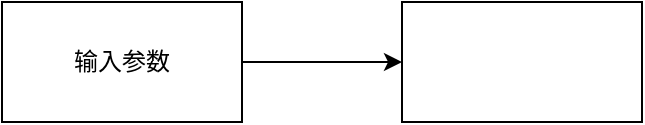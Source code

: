 <mxfile version="20.8.5" type="github" pages="2"><diagram id="Mi6Uny3UNFIJB_ZGdhlr" name="第 1 页"><mxGraphModel dx="800" dy="285" grid="1" gridSize="10" guides="1" tooltips="1" connect="1" arrows="1" fold="1" page="1" pageScale="1" pageWidth="827" pageHeight="1169" math="0" shadow="0"><root><mxCell id="0"/><mxCell id="1" parent="0"/><mxCell id="SzhgZFn4WZo0ysNFUmlf-3" value="" style="edgeStyle=orthogonalEdgeStyle;rounded=0;orthogonalLoop=1;jettySize=auto;html=1;" edge="1" parent="1" source="SzhgZFn4WZo0ysNFUmlf-1" target="SzhgZFn4WZo0ysNFUmlf-2"><mxGeometry relative="1" as="geometry"/></mxCell><mxCell id="SzhgZFn4WZo0ysNFUmlf-1" value="输入参数" style="whiteSpace=wrap;html=1;rounded=0;" vertex="1" parent="1"><mxGeometry x="30" y="30" width="120" height="60" as="geometry"/></mxCell><mxCell id="SzhgZFn4WZo0ysNFUmlf-2" value="" style="whiteSpace=wrap;html=1;rounded=0;" vertex="1" parent="1"><mxGeometry x="230" y="30" width="120" height="60" as="geometry"/></mxCell></root></mxGraphModel></diagram><diagram id="NEA1AfLLn4d2mOgMVekQ" name="第 2 页"><mxGraphModel dx="880" dy="461" grid="1" gridSize="10" guides="1" tooltips="1" connect="1" arrows="1" fold="1" page="1" pageScale="1" pageWidth="827" pageHeight="1169" math="0" shadow="0"><root><mxCell id="0"/><mxCell id="1" parent="0"/><mxCell id="MkUSBW8E2_XUCUIOtJlp-1" value="" style="ellipse;whiteSpace=wrap;html=1;" vertex="1" parent="1"><mxGeometry x="410" y="410" width="120" height="80" as="geometry"/></mxCell></root></mxGraphModel></diagram></mxfile>